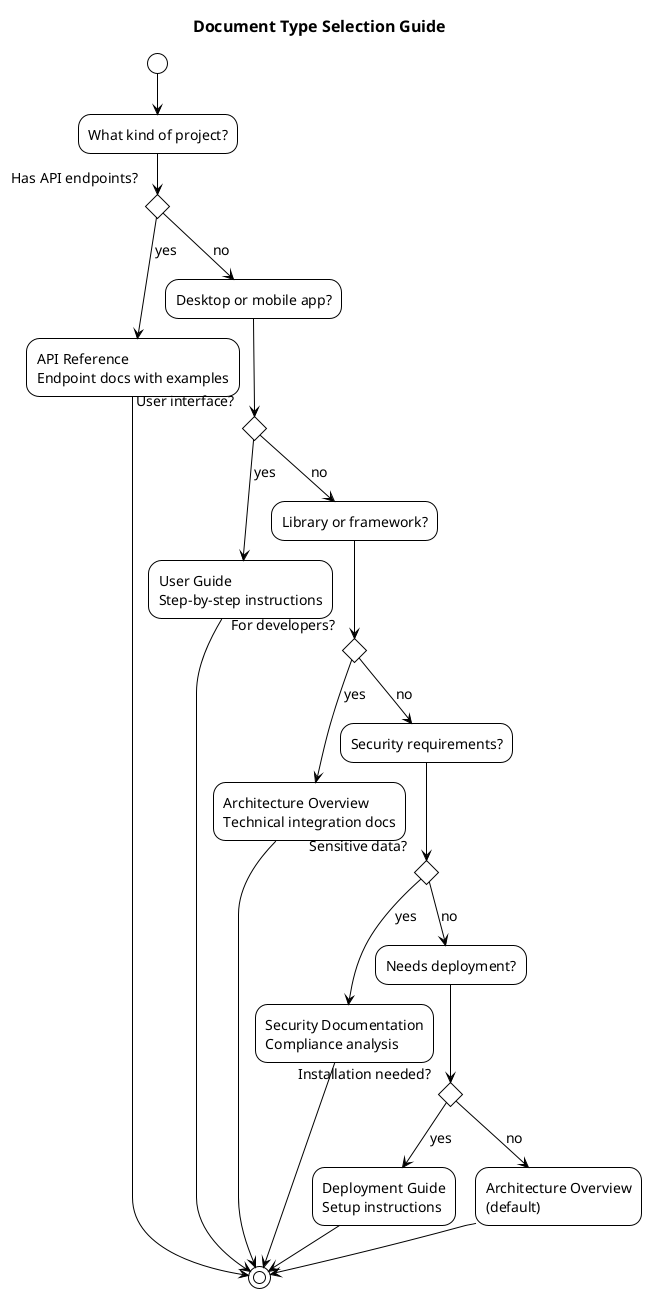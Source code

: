 @startuml
!theme plain
skinparam defaultFontSize 14
skinparam titleFontSize 16
skinparam titleFontStyle bold

title Document Type Selection Guide

(*) --> "What kind of project?"

if "Has API endpoints?" then
  -->[yes] "API Reference\nEndpoint docs with examples"
  --> (*)
else
  -->[no] "Desktop or mobile app?"
endif

if "User interface?" then
  -->[yes] "User Guide\nStep-by-step instructions"
  --> (*)
else
  -->[no] "Library or framework?"
endif

if "For developers?" then
  -->[yes] "Architecture Overview\nTechnical integration docs"
  --> (*)
else
  -->[no] "Security requirements?"
endif

if "Sensitive data?" then
  -->[yes] "Security Documentation\nCompliance analysis"
  --> (*)
else
  -->[no] "Needs deployment?"
endif

if "Installation needed?" then
  -->[yes] "Deployment Guide\nSetup instructions"
  --> (*)
else
  -->[no] "Architecture Overview\n(default)"
  --> (*)
endif

@enduml